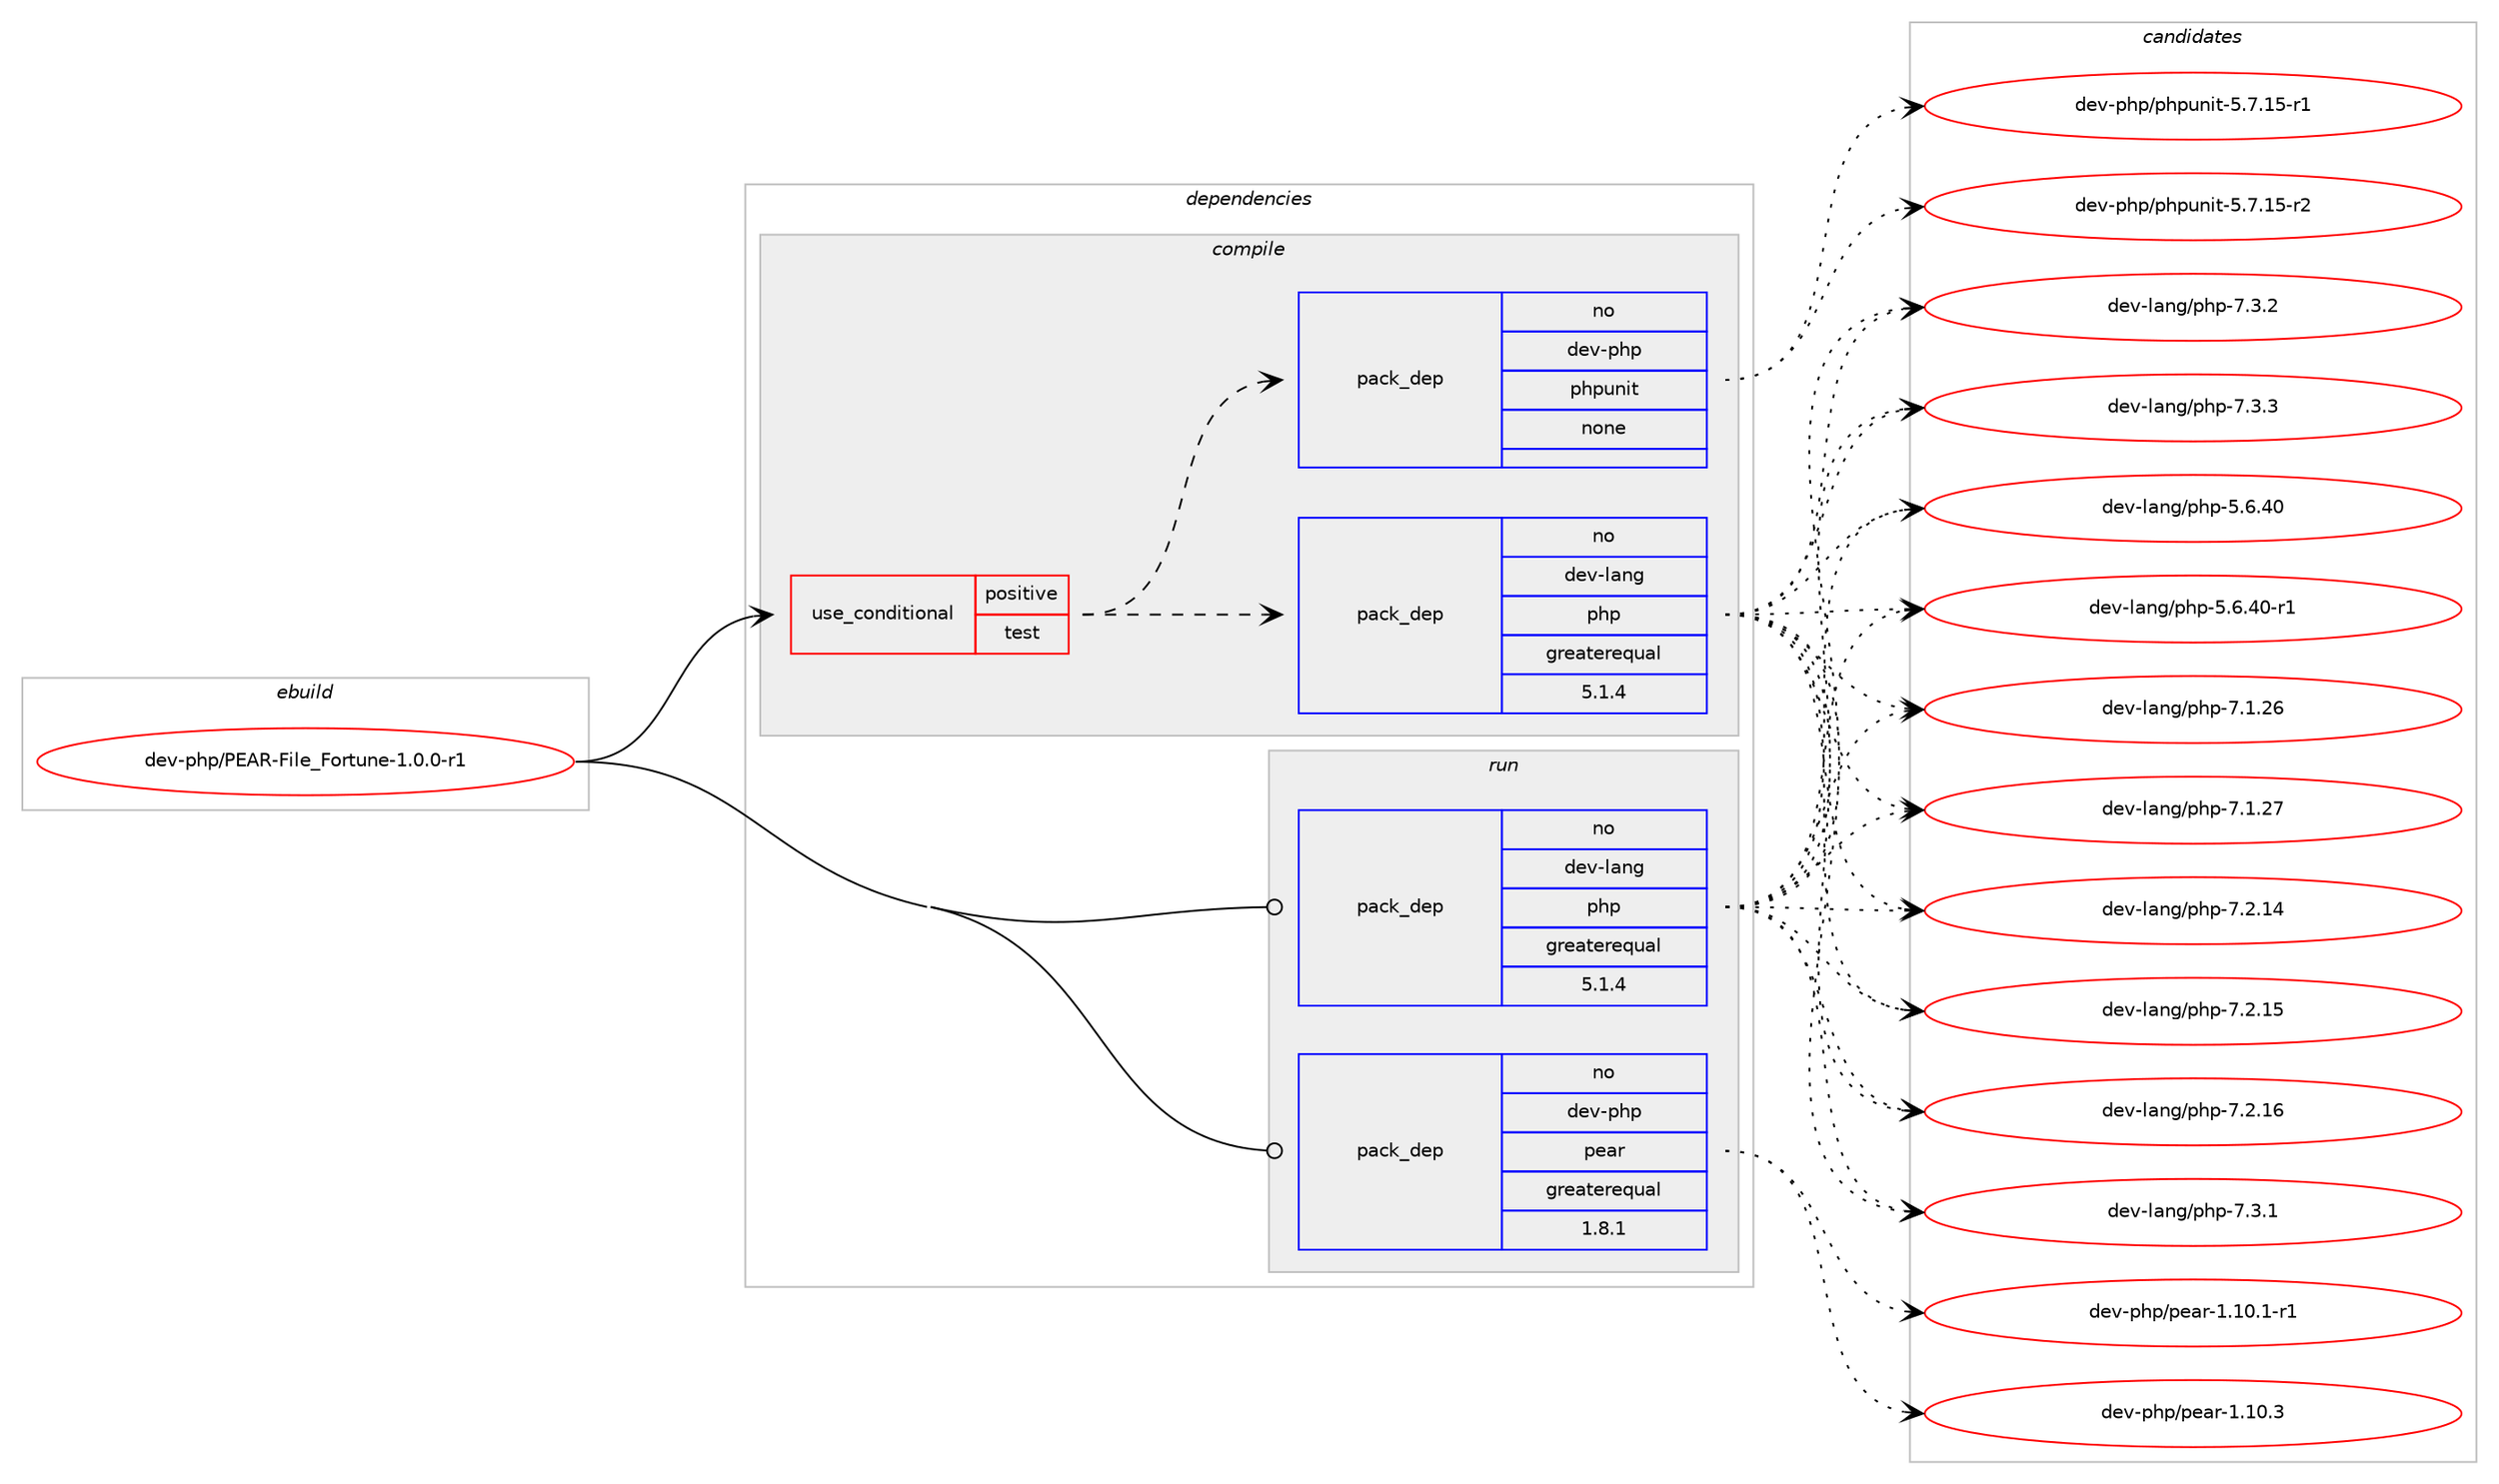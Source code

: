 digraph prolog {

# *************
# Graph options
# *************

newrank=true;
concentrate=true;
compound=true;
graph [rankdir=LR,fontname=Helvetica,fontsize=10,ranksep=1.5];#, ranksep=2.5, nodesep=0.2];
edge  [arrowhead=vee];
node  [fontname=Helvetica,fontsize=10];

# **********
# The ebuild
# **********

subgraph cluster_leftcol {
color=gray;
rank=same;
label=<<i>ebuild</i>>;
id [label="dev-php/PEAR-File_Fortune-1.0.0-r1", color=red, width=4, href="../dev-php/PEAR-File_Fortune-1.0.0-r1.svg"];
}

# ****************
# The dependencies
# ****************

subgraph cluster_midcol {
color=gray;
label=<<i>dependencies</i>>;
subgraph cluster_compile {
fillcolor="#eeeeee";
style=filled;
label=<<i>compile</i>>;
subgraph cond369228 {
dependency1392329 [label=<<TABLE BORDER="0" CELLBORDER="1" CELLSPACING="0" CELLPADDING="4"><TR><TD ROWSPAN="3" CELLPADDING="10">use_conditional</TD></TR><TR><TD>positive</TD></TR><TR><TD>test</TD></TR></TABLE>>, shape=none, color=red];
subgraph pack1000034 {
dependency1392330 [label=<<TABLE BORDER="0" CELLBORDER="1" CELLSPACING="0" CELLPADDING="4" WIDTH="220"><TR><TD ROWSPAN="6" CELLPADDING="30">pack_dep</TD></TR><TR><TD WIDTH="110">no</TD></TR><TR><TD>dev-lang</TD></TR><TR><TD>php</TD></TR><TR><TD>greaterequal</TD></TR><TR><TD>5.1.4</TD></TR></TABLE>>, shape=none, color=blue];
}
dependency1392329:e -> dependency1392330:w [weight=20,style="dashed",arrowhead="vee"];
subgraph pack1000035 {
dependency1392331 [label=<<TABLE BORDER="0" CELLBORDER="1" CELLSPACING="0" CELLPADDING="4" WIDTH="220"><TR><TD ROWSPAN="6" CELLPADDING="30">pack_dep</TD></TR><TR><TD WIDTH="110">no</TD></TR><TR><TD>dev-php</TD></TR><TR><TD>phpunit</TD></TR><TR><TD>none</TD></TR><TR><TD></TD></TR></TABLE>>, shape=none, color=blue];
}
dependency1392329:e -> dependency1392331:w [weight=20,style="dashed",arrowhead="vee"];
}
id:e -> dependency1392329:w [weight=20,style="solid",arrowhead="vee"];
}
subgraph cluster_compileandrun {
fillcolor="#eeeeee";
style=filled;
label=<<i>compile and run</i>>;
}
subgraph cluster_run {
fillcolor="#eeeeee";
style=filled;
label=<<i>run</i>>;
subgraph pack1000036 {
dependency1392332 [label=<<TABLE BORDER="0" CELLBORDER="1" CELLSPACING="0" CELLPADDING="4" WIDTH="220"><TR><TD ROWSPAN="6" CELLPADDING="30">pack_dep</TD></TR><TR><TD WIDTH="110">no</TD></TR><TR><TD>dev-lang</TD></TR><TR><TD>php</TD></TR><TR><TD>greaterequal</TD></TR><TR><TD>5.1.4</TD></TR></TABLE>>, shape=none, color=blue];
}
id:e -> dependency1392332:w [weight=20,style="solid",arrowhead="odot"];
subgraph pack1000037 {
dependency1392333 [label=<<TABLE BORDER="0" CELLBORDER="1" CELLSPACING="0" CELLPADDING="4" WIDTH="220"><TR><TD ROWSPAN="6" CELLPADDING="30">pack_dep</TD></TR><TR><TD WIDTH="110">no</TD></TR><TR><TD>dev-php</TD></TR><TR><TD>pear</TD></TR><TR><TD>greaterequal</TD></TR><TR><TD>1.8.1</TD></TR></TABLE>>, shape=none, color=blue];
}
id:e -> dependency1392333:w [weight=20,style="solid",arrowhead="odot"];
}
}

# **************
# The candidates
# **************

subgraph cluster_choices {
rank=same;
color=gray;
label=<<i>candidates</i>>;

subgraph choice1000034 {
color=black;
nodesep=1;
choice10010111845108971101034711210411245534654465248 [label="dev-lang/php-5.6.40", color=red, width=4,href="../dev-lang/php-5.6.40.svg"];
choice100101118451089711010347112104112455346544652484511449 [label="dev-lang/php-5.6.40-r1", color=red, width=4,href="../dev-lang/php-5.6.40-r1.svg"];
choice10010111845108971101034711210411245554649465054 [label="dev-lang/php-7.1.26", color=red, width=4,href="../dev-lang/php-7.1.26.svg"];
choice10010111845108971101034711210411245554649465055 [label="dev-lang/php-7.1.27", color=red, width=4,href="../dev-lang/php-7.1.27.svg"];
choice10010111845108971101034711210411245554650464952 [label="dev-lang/php-7.2.14", color=red, width=4,href="../dev-lang/php-7.2.14.svg"];
choice10010111845108971101034711210411245554650464953 [label="dev-lang/php-7.2.15", color=red, width=4,href="../dev-lang/php-7.2.15.svg"];
choice10010111845108971101034711210411245554650464954 [label="dev-lang/php-7.2.16", color=red, width=4,href="../dev-lang/php-7.2.16.svg"];
choice100101118451089711010347112104112455546514649 [label="dev-lang/php-7.3.1", color=red, width=4,href="../dev-lang/php-7.3.1.svg"];
choice100101118451089711010347112104112455546514650 [label="dev-lang/php-7.3.2", color=red, width=4,href="../dev-lang/php-7.3.2.svg"];
choice100101118451089711010347112104112455546514651 [label="dev-lang/php-7.3.3", color=red, width=4,href="../dev-lang/php-7.3.3.svg"];
dependency1392330:e -> choice10010111845108971101034711210411245534654465248:w [style=dotted,weight="100"];
dependency1392330:e -> choice100101118451089711010347112104112455346544652484511449:w [style=dotted,weight="100"];
dependency1392330:e -> choice10010111845108971101034711210411245554649465054:w [style=dotted,weight="100"];
dependency1392330:e -> choice10010111845108971101034711210411245554649465055:w [style=dotted,weight="100"];
dependency1392330:e -> choice10010111845108971101034711210411245554650464952:w [style=dotted,weight="100"];
dependency1392330:e -> choice10010111845108971101034711210411245554650464953:w [style=dotted,weight="100"];
dependency1392330:e -> choice10010111845108971101034711210411245554650464954:w [style=dotted,weight="100"];
dependency1392330:e -> choice100101118451089711010347112104112455546514649:w [style=dotted,weight="100"];
dependency1392330:e -> choice100101118451089711010347112104112455546514650:w [style=dotted,weight="100"];
dependency1392330:e -> choice100101118451089711010347112104112455546514651:w [style=dotted,weight="100"];
}
subgraph choice1000035 {
color=black;
nodesep=1;
choice1001011184511210411247112104112117110105116455346554649534511449 [label="dev-php/phpunit-5.7.15-r1", color=red, width=4,href="../dev-php/phpunit-5.7.15-r1.svg"];
choice1001011184511210411247112104112117110105116455346554649534511450 [label="dev-php/phpunit-5.7.15-r2", color=red, width=4,href="../dev-php/phpunit-5.7.15-r2.svg"];
dependency1392331:e -> choice1001011184511210411247112104112117110105116455346554649534511449:w [style=dotted,weight="100"];
dependency1392331:e -> choice1001011184511210411247112104112117110105116455346554649534511450:w [style=dotted,weight="100"];
}
subgraph choice1000036 {
color=black;
nodesep=1;
choice10010111845108971101034711210411245534654465248 [label="dev-lang/php-5.6.40", color=red, width=4,href="../dev-lang/php-5.6.40.svg"];
choice100101118451089711010347112104112455346544652484511449 [label="dev-lang/php-5.6.40-r1", color=red, width=4,href="../dev-lang/php-5.6.40-r1.svg"];
choice10010111845108971101034711210411245554649465054 [label="dev-lang/php-7.1.26", color=red, width=4,href="../dev-lang/php-7.1.26.svg"];
choice10010111845108971101034711210411245554649465055 [label="dev-lang/php-7.1.27", color=red, width=4,href="../dev-lang/php-7.1.27.svg"];
choice10010111845108971101034711210411245554650464952 [label="dev-lang/php-7.2.14", color=red, width=4,href="../dev-lang/php-7.2.14.svg"];
choice10010111845108971101034711210411245554650464953 [label="dev-lang/php-7.2.15", color=red, width=4,href="../dev-lang/php-7.2.15.svg"];
choice10010111845108971101034711210411245554650464954 [label="dev-lang/php-7.2.16", color=red, width=4,href="../dev-lang/php-7.2.16.svg"];
choice100101118451089711010347112104112455546514649 [label="dev-lang/php-7.3.1", color=red, width=4,href="../dev-lang/php-7.3.1.svg"];
choice100101118451089711010347112104112455546514650 [label="dev-lang/php-7.3.2", color=red, width=4,href="../dev-lang/php-7.3.2.svg"];
choice100101118451089711010347112104112455546514651 [label="dev-lang/php-7.3.3", color=red, width=4,href="../dev-lang/php-7.3.3.svg"];
dependency1392332:e -> choice10010111845108971101034711210411245534654465248:w [style=dotted,weight="100"];
dependency1392332:e -> choice100101118451089711010347112104112455346544652484511449:w [style=dotted,weight="100"];
dependency1392332:e -> choice10010111845108971101034711210411245554649465054:w [style=dotted,weight="100"];
dependency1392332:e -> choice10010111845108971101034711210411245554649465055:w [style=dotted,weight="100"];
dependency1392332:e -> choice10010111845108971101034711210411245554650464952:w [style=dotted,weight="100"];
dependency1392332:e -> choice10010111845108971101034711210411245554650464953:w [style=dotted,weight="100"];
dependency1392332:e -> choice10010111845108971101034711210411245554650464954:w [style=dotted,weight="100"];
dependency1392332:e -> choice100101118451089711010347112104112455546514649:w [style=dotted,weight="100"];
dependency1392332:e -> choice100101118451089711010347112104112455546514650:w [style=dotted,weight="100"];
dependency1392332:e -> choice100101118451089711010347112104112455546514651:w [style=dotted,weight="100"];
}
subgraph choice1000037 {
color=black;
nodesep=1;
choice100101118451121041124711210197114454946494846494511449 [label="dev-php/pear-1.10.1-r1", color=red, width=4,href="../dev-php/pear-1.10.1-r1.svg"];
choice10010111845112104112471121019711445494649484651 [label="dev-php/pear-1.10.3", color=red, width=4,href="../dev-php/pear-1.10.3.svg"];
dependency1392333:e -> choice100101118451121041124711210197114454946494846494511449:w [style=dotted,weight="100"];
dependency1392333:e -> choice10010111845112104112471121019711445494649484651:w [style=dotted,weight="100"];
}
}

}
